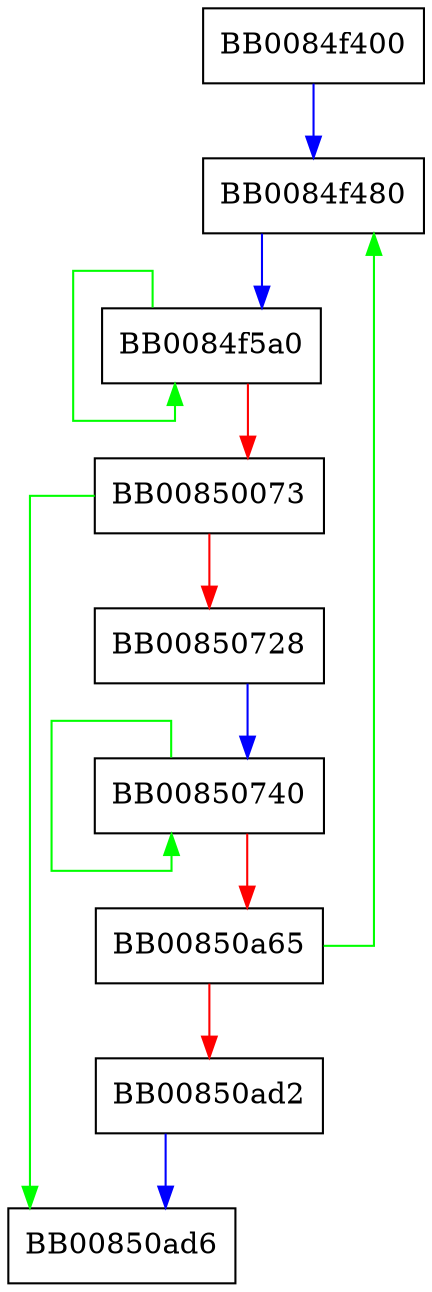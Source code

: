 digraph sha512_block_data_order_avx2 {
  node [shape="box"];
  graph [splines=ortho];
  BB0084f400 -> BB0084f480 [color="blue"];
  BB0084f480 -> BB0084f5a0 [color="blue"];
  BB0084f5a0 -> BB0084f5a0 [color="green"];
  BB0084f5a0 -> BB00850073 [color="red"];
  BB00850073 -> BB00850ad6 [color="green"];
  BB00850073 -> BB00850728 [color="red"];
  BB00850728 -> BB00850740 [color="blue"];
  BB00850740 -> BB00850740 [color="green"];
  BB00850740 -> BB00850a65 [color="red"];
  BB00850a65 -> BB0084f480 [color="green"];
  BB00850a65 -> BB00850ad2 [color="red"];
  BB00850ad2 -> BB00850ad6 [color="blue"];
}